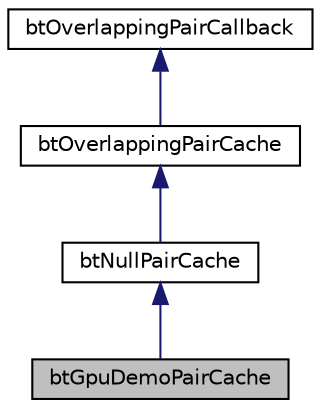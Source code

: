 digraph "btGpuDemoPairCache"
{
  edge [fontname="Helvetica",fontsize="10",labelfontname="Helvetica",labelfontsize="10"];
  node [fontname="Helvetica",fontsize="10",shape=record];
  Node1 [label="btGpuDemoPairCache",height=0.2,width=0.4,color="black", fillcolor="grey75", style="filled", fontcolor="black"];
  Node2 -> Node1 [dir="back",color="midnightblue",fontsize="10",style="solid"];
  Node2 [label="btNullPairCache",height=0.2,width=0.4,color="black", fillcolor="white", style="filled",URL="$classbt_null_pair_cache.html",tooltip="btNullPairCache skips add/removal of overlapping pairs. Userful for benchmarking and unit testing..."];
  Node3 -> Node2 [dir="back",color="midnightblue",fontsize="10",style="solid"];
  Node3 [label="btOverlappingPairCache",height=0.2,width=0.4,color="black", fillcolor="white", style="filled",URL="$classbt_overlapping_pair_cache.html"];
  Node4 -> Node3 [dir="back",color="midnightblue",fontsize="10",style="solid"];
  Node4 [label="btOverlappingPairCallback",height=0.2,width=0.4,color="black", fillcolor="white", style="filled",URL="$classbt_overlapping_pair_callback.html",tooltip="The btOverlappingPairCallback class is an additional optional broadphase user callback for adding/rem..."];
}
